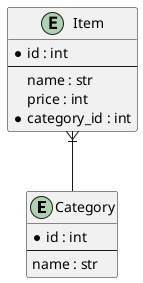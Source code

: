 @startuml

entity Category{
    *id : int
    ---
    name : str
}

entity Item{
    *id : int
    ---
    name : str
    price : int
    *category_id : int
}

Item }|-- Category

@enduml